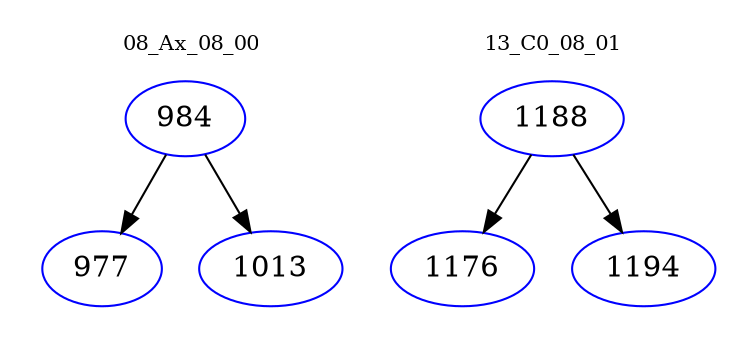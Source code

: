 digraph{
subgraph cluster_0 {
color = white
label = "08_Ax_08_00";
fontsize=10;
T0_984 [label="984", color="blue"]
T0_984 -> T0_977 [color="black"]
T0_977 [label="977", color="blue"]
T0_984 -> T0_1013 [color="black"]
T0_1013 [label="1013", color="blue"]
}
subgraph cluster_1 {
color = white
label = "13_C0_08_01";
fontsize=10;
T1_1188 [label="1188", color="blue"]
T1_1188 -> T1_1176 [color="black"]
T1_1176 [label="1176", color="blue"]
T1_1188 -> T1_1194 [color="black"]
T1_1194 [label="1194", color="blue"]
}
}
